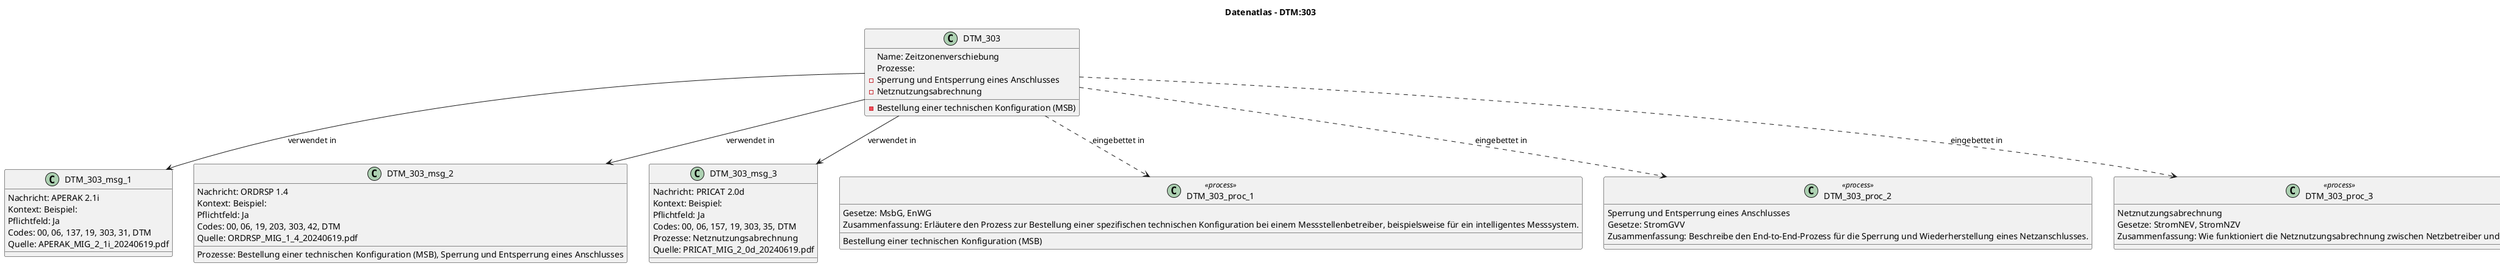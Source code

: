 @startuml
title Datenatlas – DTM:303
class DTM_303 {
  Name: Zeitzonenverschiebung
  Prozesse:
    - Bestellung einer technischen Konfiguration (MSB)
    - Sperrung und Entsperrung eines Anschlusses
    - Netznutzungsabrechnung
}
class DTM_303_msg_1 {
  Nachricht: APERAK 2.1i
  Kontext: Beispiel:
  Pflichtfeld: Ja
  Codes: 00, 06, 137, 19, 303, 31, DTM
  Quelle: APERAK_MIG_2_1i_20240619.pdf
}
DTM_303 --> DTM_303_msg_1 : verwendet in
class DTM_303_msg_2 {
  Nachricht: ORDRSP 1.4
  Kontext: Beispiel:
  Pflichtfeld: Ja
  Codes: 00, 06, 19, 203, 303, 42, DTM
  Prozesse: Bestellung einer technischen Konfiguration (MSB), Sperrung und Entsperrung eines Anschlusses
  Quelle: ORDRSP_MIG_1_4_20240619.pdf
}
DTM_303 --> DTM_303_msg_2 : verwendet in
class DTM_303_msg_3 {
  Nachricht: PRICAT 2.0d
  Kontext: Beispiel:
  Pflichtfeld: Ja
  Codes: 00, 06, 157, 19, 303, 35, DTM
  Prozesse: Netznutzungsabrechnung
  Quelle: PRICAT_MIG_2_0d_20240619.pdf
}
DTM_303 --> DTM_303_msg_3 : verwendet in
class DTM_303_proc_1 <<process>> {
  Bestellung einer technischen Konfiguration (MSB)
  Gesetze: MsbG, EnWG
  Zusammenfassung: Erläutere den Prozess zur Bestellung einer spezifischen technischen Konfiguration bei einem Messstellenbetreiber, beispielsweise für ein intelligentes Messsystem.
}
DTM_303 ..> DTM_303_proc_1 : eingebettet in
class DTM_303_proc_2 <<process>> {
  Sperrung und Entsperrung eines Anschlusses
  Gesetze: StromGVV
  Zusammenfassung: Beschreibe den End-to-End-Prozess für die Sperrung und Wiederherstellung eines Netzanschlusses.
}
DTM_303 ..> DTM_303_proc_2 : eingebettet in
class DTM_303_proc_3 <<process>> {
  Netznutzungsabrechnung
  Gesetze: StromNEV, StromNZV
  Zusammenfassung: Wie funktioniert die Netznutzungsabrechnung zwischen Netzbetreiber und Lieferant?
}
DTM_303 ..> DTM_303_proc_3 : eingebettet in
@enduml